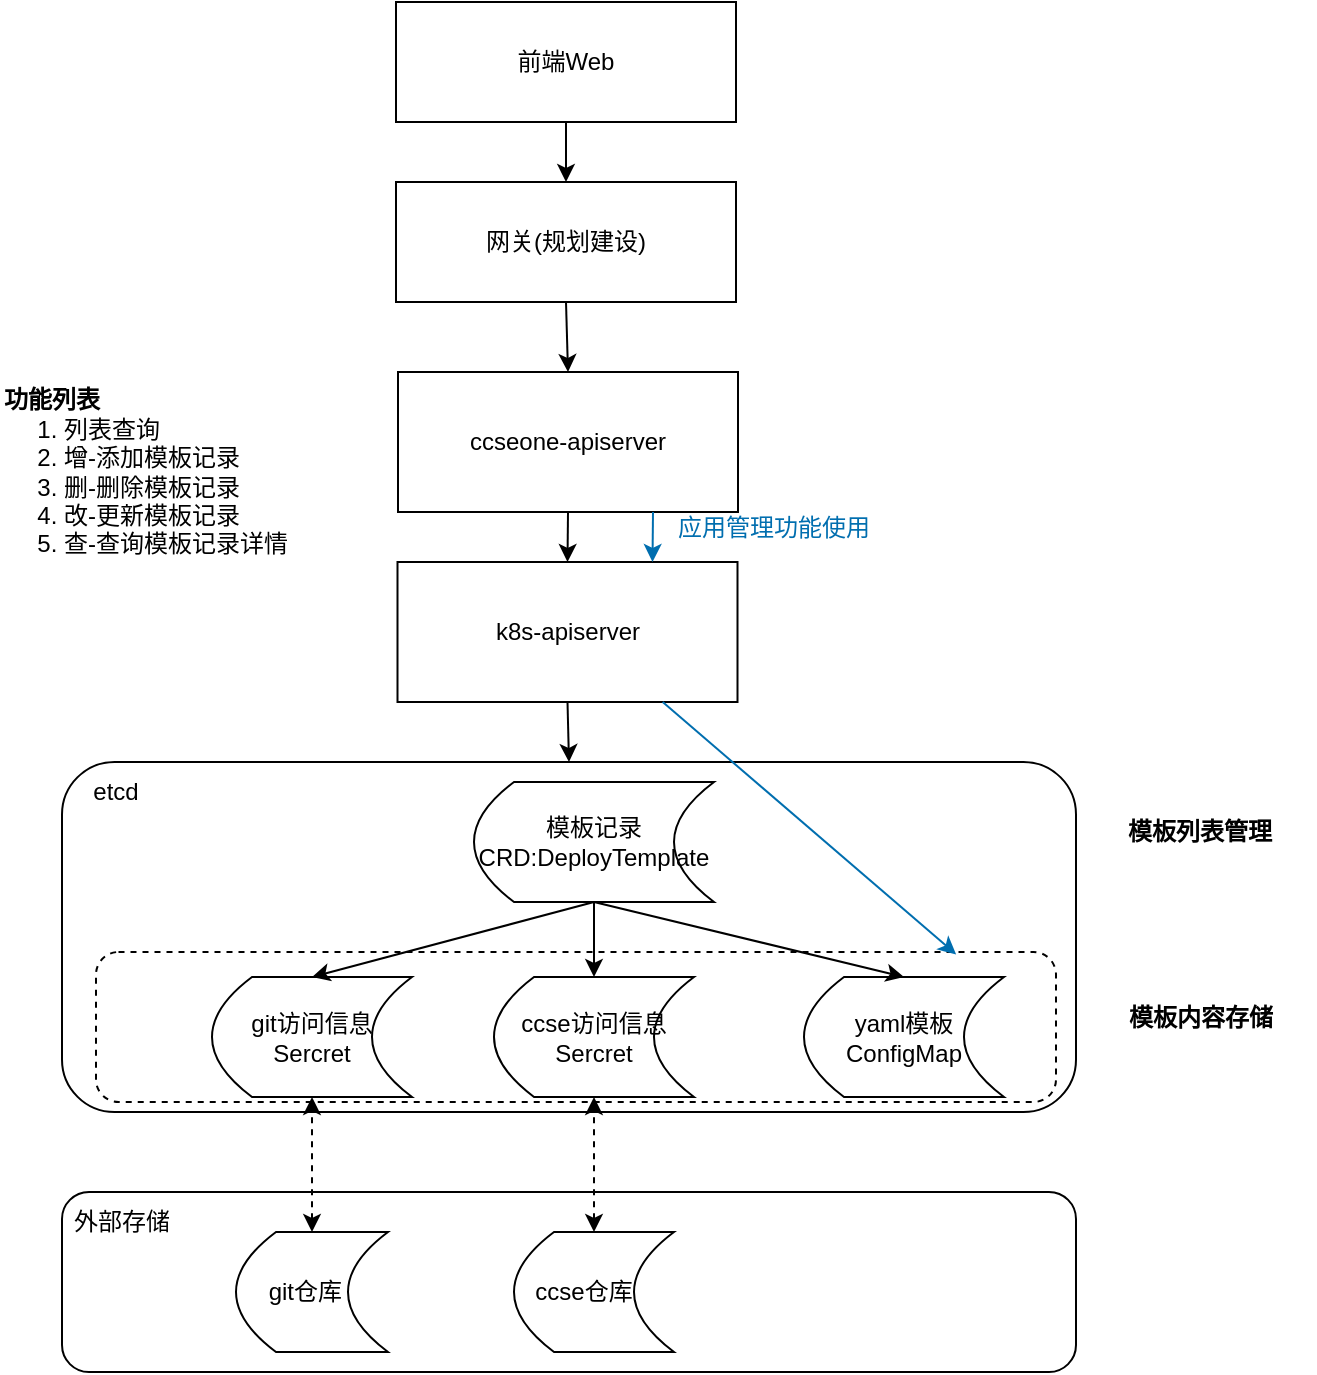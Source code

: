 <mxfile version="21.1.3" type="github" pages="3">
  <diagram name="架构图" id="E0g1ZqwYHowU_4yn6cGF">
    <mxGraphModel dx="1434" dy="796" grid="1" gridSize="10" guides="1" tooltips="1" connect="1" arrows="1" fold="1" page="1" pageScale="1" pageWidth="827" pageHeight="1169" math="0" shadow="0">
      <root>
        <mxCell id="0" />
        <mxCell id="1" parent="0" />
        <mxCell id="hE5bcP7linxt11mcylhy-17" value="" style="group" parent="1" vertex="1" connectable="0">
          <mxGeometry x="98" y="490" width="510" height="175" as="geometry" />
        </mxCell>
        <mxCell id="hE5bcP7linxt11mcylhy-1" value="" style="rounded=1;whiteSpace=wrap;html=1;" parent="hE5bcP7linxt11mcylhy-17" vertex="1">
          <mxGeometry x="3" width="507" height="175" as="geometry" />
        </mxCell>
        <mxCell id="eG9YE2jHVaPAKkpKIC-C-3" value="" style="rounded=1;whiteSpace=wrap;html=1;dashed=1;" parent="hE5bcP7linxt11mcylhy-17" vertex="1">
          <mxGeometry x="20" y="95" width="480" height="75" as="geometry" />
        </mxCell>
        <mxCell id="hE5bcP7linxt11mcylhy-2" value="模板记录&lt;br&gt;CRD:DeployTemplate" style="shape=dataStorage;whiteSpace=wrap;html=1;fixedSize=1;" parent="hE5bcP7linxt11mcylhy-17" vertex="1">
          <mxGeometry x="209" y="10" width="120" height="60" as="geometry" />
        </mxCell>
        <mxCell id="hE5bcP7linxt11mcylhy-3" value="yaml模板&lt;br&gt;ConfigMap" style="shape=dataStorage;whiteSpace=wrap;html=1;fixedSize=1;" parent="hE5bcP7linxt11mcylhy-17" vertex="1">
          <mxGeometry x="374" y="107.5" width="100" height="60" as="geometry" />
        </mxCell>
        <mxCell id="hE5bcP7linxt11mcylhy-4" value="git访问信息&lt;br&gt;Sercret" style="shape=dataStorage;whiteSpace=wrap;html=1;fixedSize=1;" parent="hE5bcP7linxt11mcylhy-17" vertex="1">
          <mxGeometry x="78" y="107.5" width="100" height="60" as="geometry" />
        </mxCell>
        <mxCell id="hE5bcP7linxt11mcylhy-5" value="ccse访问信息&lt;br&gt;Sercret" style="shape=dataStorage;whiteSpace=wrap;html=1;fixedSize=1;" parent="hE5bcP7linxt11mcylhy-17" vertex="1">
          <mxGeometry x="219" y="107.5" width="100" height="60" as="geometry" />
        </mxCell>
        <mxCell id="hE5bcP7linxt11mcylhy-7" value="" style="endArrow=classic;html=1;rounded=0;entryX=0.5;entryY=0;entryDx=0;entryDy=0;exitX=0.5;exitY=1;exitDx=0;exitDy=0;" parent="hE5bcP7linxt11mcylhy-17" source="hE5bcP7linxt11mcylhy-2" target="hE5bcP7linxt11mcylhy-3" edge="1">
          <mxGeometry width="50" height="50" relative="1" as="geometry">
            <mxPoint x="231" y="257.5" as="sourcePoint" />
            <mxPoint x="281" y="207.5" as="targetPoint" />
          </mxGeometry>
        </mxCell>
        <mxCell id="hE5bcP7linxt11mcylhy-8" value="" style="endArrow=classic;html=1;rounded=0;exitX=0.5;exitY=1;exitDx=0;exitDy=0;entryX=0.5;entryY=0;entryDx=0;entryDy=0;" parent="hE5bcP7linxt11mcylhy-17" source="hE5bcP7linxt11mcylhy-2" target="hE5bcP7linxt11mcylhy-4" edge="1">
          <mxGeometry width="50" height="50" relative="1" as="geometry">
            <mxPoint x="251" y="267.5" as="sourcePoint" />
            <mxPoint x="301" y="217.5" as="targetPoint" />
          </mxGeometry>
        </mxCell>
        <mxCell id="hE5bcP7linxt11mcylhy-9" value="" style="endArrow=classic;html=1;rounded=0;exitX=0.5;exitY=1;exitDx=0;exitDy=0;entryX=0.5;entryY=0;entryDx=0;entryDy=0;" parent="hE5bcP7linxt11mcylhy-17" source="hE5bcP7linxt11mcylhy-2" target="hE5bcP7linxt11mcylhy-5" edge="1">
          <mxGeometry width="50" height="50" relative="1" as="geometry">
            <mxPoint x="351" y="337.5" as="sourcePoint" />
            <mxPoint x="401" y="287.5" as="targetPoint" />
          </mxGeometry>
        </mxCell>
        <mxCell id="hE5bcP7linxt11mcylhy-10" value="etcd" style="text;html=1;strokeColor=none;fillColor=none;align=center;verticalAlign=middle;whiteSpace=wrap;rounded=0;" parent="hE5bcP7linxt11mcylhy-17" vertex="1">
          <mxGeometry width="60" height="30" as="geometry" />
        </mxCell>
        <mxCell id="hE5bcP7linxt11mcylhy-12" value="" style="rounded=1;whiteSpace=wrap;html=1;" parent="1" vertex="1">
          <mxGeometry x="101" y="705" width="507" height="90" as="geometry" />
        </mxCell>
        <mxCell id="c_deNWQHqqzMUfUIY97Z-2" value="网关(规划建设)" style="rounded=0;whiteSpace=wrap;html=1;" parent="1" vertex="1">
          <mxGeometry x="268" y="200" width="170" height="60" as="geometry" />
        </mxCell>
        <mxCell id="c_deNWQHqqzMUfUIY97Z-3" value="ccseone-apiserver" style="rounded=0;whiteSpace=wrap;html=1;" parent="1" vertex="1">
          <mxGeometry x="269" y="295" width="170" height="70" as="geometry" />
        </mxCell>
        <mxCell id="c_deNWQHqqzMUfUIY97Z-5" value="ccse仓库&amp;nbsp; &amp;nbsp;" style="shape=dataStorage;whiteSpace=wrap;html=1;fixedSize=1;" parent="1" vertex="1">
          <mxGeometry x="327" y="725" width="80" height="60" as="geometry" />
        </mxCell>
        <mxCell id="c_deNWQHqqzMUfUIY97Z-6" value="git仓库&amp;nbsp;&amp;nbsp;" style="shape=dataStorage;whiteSpace=wrap;html=1;fixedSize=1;" parent="1" vertex="1">
          <mxGeometry x="188" y="725" width="76" height="60" as="geometry" />
        </mxCell>
        <mxCell id="c_deNWQHqqzMUfUIY97Z-9" value="" style="endArrow=classic;html=1;rounded=0;exitX=0.5;exitY=1;exitDx=0;exitDy=0;entryX=0.5;entryY=0;entryDx=0;entryDy=0;" parent="1" source="c_deNWQHqqzMUfUIY97Z-3" target="c_deNWQHqqzMUfUIY97Z-15" edge="1">
          <mxGeometry width="50" height="50" relative="1" as="geometry">
            <mxPoint x="299.75" y="460" as="sourcePoint" />
            <mxPoint x="357.25" y="440" as="targetPoint" />
          </mxGeometry>
        </mxCell>
        <mxCell id="c_deNWQHqqzMUfUIY97Z-10" value="" style="endArrow=classic;html=1;rounded=0;exitX=0.5;exitY=1;exitDx=0;exitDy=0;entryX=0.5;entryY=0;entryDx=0;entryDy=0;" parent="1" source="c_deNWQHqqzMUfUIY97Z-2" target="c_deNWQHqqzMUfUIY97Z-3" edge="1">
          <mxGeometry width="50" height="50" relative="1" as="geometry">
            <mxPoint x="709.75" y="300" as="sourcePoint" />
            <mxPoint x="759.75" y="250" as="targetPoint" />
          </mxGeometry>
        </mxCell>
        <mxCell id="c_deNWQHqqzMUfUIY97Z-11" value="&lt;b&gt;功能列表&lt;/b&gt;&lt;br&gt;&amp;nbsp; &amp;nbsp; &amp;nbsp;1. 列表查询&lt;br&gt;&amp;nbsp; &amp;nbsp; &amp;nbsp;2.&amp;nbsp;增-添加模板记录&lt;br&gt;&amp;nbsp; &amp;nbsp; &amp;nbsp;3.&amp;nbsp;删-删除模板记录&lt;br&gt;&amp;nbsp; &amp;nbsp; &amp;nbsp;4.&amp;nbsp;改-更新模板记录&lt;br&gt;&amp;nbsp; &amp;nbsp; &amp;nbsp;5.&amp;nbsp;查-查询模板记录详情" style="text;html=1;strokeColor=none;fillColor=none;align=left;verticalAlign=middle;whiteSpace=wrap;rounded=0;" parent="1" vertex="1">
          <mxGeometry x="70" y="295" width="180" height="100" as="geometry" />
        </mxCell>
        <mxCell id="c_deNWQHqqzMUfUIY97Z-12" value="&lt;b&gt;模板内容存储&lt;br&gt;&lt;/b&gt;" style="text;html=1;strokeColor=none;fillColor=none;align=center;verticalAlign=middle;whiteSpace=wrap;rounded=0;" parent="1" vertex="1">
          <mxGeometry x="612.5" y="610" width="115" height="15" as="geometry" />
        </mxCell>
        <mxCell id="c_deNWQHqqzMUfUIY97Z-13" value="&lt;b&gt;模板列表管理&lt;/b&gt;" style="text;html=1;strokeColor=none;fillColor=none;align=center;verticalAlign=middle;whiteSpace=wrap;rounded=0;" parent="1" vertex="1">
          <mxGeometry x="630" y="510" width="80" height="30" as="geometry" />
        </mxCell>
        <mxCell id="c_deNWQHqqzMUfUIY97Z-15" value="k8s-apiserver" style="rounded=0;whiteSpace=wrap;html=1;" parent="1" vertex="1">
          <mxGeometry x="268.75" y="390" width="170" height="70" as="geometry" />
        </mxCell>
        <mxCell id="c_deNWQHqqzMUfUIY97Z-21" value="前端Web" style="rounded=0;whiteSpace=wrap;html=1;" parent="1" vertex="1">
          <mxGeometry x="268" y="110" width="170" height="60" as="geometry" />
        </mxCell>
        <mxCell id="c_deNWQHqqzMUfUIY97Z-22" value="" style="endArrow=classic;html=1;rounded=0;exitX=0.5;exitY=1;exitDx=0;exitDy=0;" parent="1" source="c_deNWQHqqzMUfUIY97Z-21" target="c_deNWQHqqzMUfUIY97Z-2" edge="1">
          <mxGeometry width="50" height="50" relative="1" as="geometry">
            <mxPoint x="770" y="300" as="sourcePoint" />
            <mxPoint x="820" y="250" as="targetPoint" />
          </mxGeometry>
        </mxCell>
        <mxCell id="hE5bcP7linxt11mcylhy-6" value="" style="endArrow=classic;html=1;rounded=0;exitX=0.5;exitY=1;exitDx=0;exitDy=0;entryX=0.5;entryY=0;entryDx=0;entryDy=0;" parent="1" source="c_deNWQHqqzMUfUIY97Z-15" target="hE5bcP7linxt11mcylhy-1" edge="1">
          <mxGeometry width="50" height="50" relative="1" as="geometry">
            <mxPoint x="540" y="500" as="sourcePoint" />
            <mxPoint x="590" y="450" as="targetPoint" />
          </mxGeometry>
        </mxCell>
        <mxCell id="hE5bcP7linxt11mcylhy-11" value="外部存储" style="text;html=1;strokeColor=none;fillColor=none;align=center;verticalAlign=middle;whiteSpace=wrap;rounded=0;" parent="1" vertex="1">
          <mxGeometry x="101" y="705" width="60" height="30" as="geometry" />
        </mxCell>
        <mxCell id="hE5bcP7linxt11mcylhy-15" value="" style="endArrow=classic;startArrow=classic;html=1;rounded=0;entryX=0.5;entryY=1;entryDx=0;entryDy=0;exitX=0.5;exitY=0;exitDx=0;exitDy=0;dashed=1;" parent="1" source="c_deNWQHqqzMUfUIY97Z-6" target="hE5bcP7linxt11mcylhy-4" edge="1">
          <mxGeometry width="50" height="50" relative="1" as="geometry">
            <mxPoint x="238" y="745" as="sourcePoint" />
            <mxPoint x="288" y="695" as="targetPoint" />
          </mxGeometry>
        </mxCell>
        <mxCell id="hE5bcP7linxt11mcylhy-16" value="" style="endArrow=classic;startArrow=classic;html=1;rounded=0;entryX=0.5;entryY=1;entryDx=0;entryDy=0;dashed=1;" parent="1" source="c_deNWQHqqzMUfUIY97Z-5" target="hE5bcP7linxt11mcylhy-5" edge="1">
          <mxGeometry width="50" height="50" relative="1" as="geometry">
            <mxPoint x="236" y="755" as="sourcePoint" />
            <mxPoint x="236" y="678" as="targetPoint" />
          </mxGeometry>
        </mxCell>
        <mxCell id="eG9YE2jHVaPAKkpKIC-C-7" value="" style="endArrow=classic;html=1;rounded=0;exitX=0.75;exitY=1;exitDx=0;exitDy=0;entryX=0.75;entryY=0;entryDx=0;entryDy=0;fillColor=#1ba1e2;strokeColor=#006EAF;" parent="1" source="c_deNWQHqqzMUfUIY97Z-3" target="c_deNWQHqqzMUfUIY97Z-15" edge="1">
          <mxGeometry width="50" height="50" relative="1" as="geometry">
            <mxPoint x="540" y="420" as="sourcePoint" />
            <mxPoint x="590" y="370" as="targetPoint" />
          </mxGeometry>
        </mxCell>
        <mxCell id="eG9YE2jHVaPAKkpKIC-C-8" value="" style="endArrow=classic;html=1;rounded=0;exitX=0.78;exitY=1;exitDx=0;exitDy=0;entryX=0.896;entryY=0.016;entryDx=0;entryDy=0;entryPerimeter=0;exitPerimeter=0;fillColor=#1ba1e2;strokeColor=#006EAF;" parent="1" source="c_deNWQHqqzMUfUIY97Z-15" target="eG9YE2jHVaPAKkpKIC-C-3" edge="1">
          <mxGeometry width="50" height="50" relative="1" as="geometry">
            <mxPoint x="407" y="375" as="sourcePoint" />
            <mxPoint x="480" y="590" as="targetPoint" />
          </mxGeometry>
        </mxCell>
        <mxCell id="eG9YE2jHVaPAKkpKIC-C-9" value="&lt;font color=&quot;#006eaf&quot;&gt;应用管理功能使用&lt;/font&gt;" style="text;html=1;strokeColor=none;fillColor=none;align=center;verticalAlign=middle;whiteSpace=wrap;rounded=0;" parent="1" vertex="1">
          <mxGeometry x="407" y="365" width="100" height="15" as="geometry" />
        </mxCell>
      </root>
    </mxGraphModel>
  </diagram>
  <diagram name="架构图(old)" id="uyhx2x-wslxru45c0nKZ">
    <mxGraphModel dx="1434" dy="796" grid="1" gridSize="10" guides="1" tooltips="1" connect="1" arrows="1" fold="1" page="1" pageScale="1" pageWidth="827" pageHeight="1169" math="0" shadow="0">
      <root>
        <mxCell id="0" />
        <mxCell id="1" parent="0" />
        <mxCell id="yIxE9zjbwi3bGgeXcrSg-10" value="" style="rounded=0;whiteSpace=wrap;html=1;" parent="1" vertex="1">
          <mxGeometry x="325" y="580" width="320" height="100" as="geometry" />
        </mxCell>
        <mxCell id="yIxE9zjbwi3bGgeXcrSg-1" value="前端Web" style="rounded=0;whiteSpace=wrap;html=1;" parent="1" vertex="1">
          <mxGeometry x="285" y="230" width="170" height="60" as="geometry" />
        </mxCell>
        <mxCell id="yIxE9zjbwi3bGgeXcrSg-2" value="ccseone-apiserver" style="rounded=0;whiteSpace=wrap;html=1;" parent="1" vertex="1">
          <mxGeometry x="285" y="430" width="170" height="70" as="geometry" />
        </mxCell>
        <mxCell id="yIxE9zjbwi3bGgeXcrSg-3" value="&lt;p style=&quot;background-color: rgb(255, 255, 255); color: rgb(8, 8, 8);&quot;&gt;&lt;font size=&quot;1&quot; style=&quot;&quot; face=&quot;Helvetica&quot;&gt;&lt;b style=&quot;font-size: 13px;&quot;&gt;K8s Secret资源&lt;br&gt;&lt;/b&gt;&lt;/font&gt;&lt;b style=&quot;font-family: Helvetica; white-space: normal; font-size: 13px;&quot;&gt;(etcd)&lt;/b&gt;&lt;/p&gt;" style="shape=cylinder3;whiteSpace=wrap;html=1;boundedLbl=1;backgroundOutline=1;size=15;" parent="1" vertex="1">
          <mxGeometry x="125" y="600" width="115" height="70" as="geometry" />
        </mxCell>
        <mxCell id="yIxE9zjbwi3bGgeXcrSg-7" value="ccse仓库&lt;br style=&quot;border-color: var(--border-color);&quot;&gt;(文件前置写入)" style="shape=dataStorage;whiteSpace=wrap;html=1;fixedSize=1;" parent="1" vertex="1">
          <mxGeometry x="335" y="600" width="80" height="60" as="geometry" />
        </mxCell>
        <mxCell id="yIxE9zjbwi3bGgeXcrSg-8" value="git仓库&lt;br&gt;(文件前置写入)" style="shape=dataStorage;whiteSpace=wrap;html=1;fixedSize=1;" parent="1" vertex="1">
          <mxGeometry x="439" y="600" width="76" height="60" as="geometry" />
        </mxCell>
        <mxCell id="yIxE9zjbwi3bGgeXcrSg-9" value="yaml模板&lt;br&gt;(同时写入)" style="shape=dataStorage;whiteSpace=wrap;html=1;fixedSize=1;" parent="1" vertex="1">
          <mxGeometry x="535" y="600" width="80" height="60" as="geometry" />
        </mxCell>
        <mxCell id="yIxE9zjbwi3bGgeXcrSg-11" value="" style="endArrow=classic;html=1;rounded=0;exitX=0.5;exitY=1;exitDx=0;exitDy=0;entryX=0.5;entryY=0;entryDx=0;entryDy=0;" parent="1" source="yIxE9zjbwi3bGgeXcrSg-2" target="yIxE9zjbwi3bGgeXcrSg-10" edge="1">
          <mxGeometry width="50" height="50" relative="1" as="geometry">
            <mxPoint x="425" y="570" as="sourcePoint" />
            <mxPoint x="475" y="520" as="targetPoint" />
          </mxGeometry>
        </mxCell>
        <mxCell id="yIxE9zjbwi3bGgeXcrSg-12" value="" style="endArrow=classic;html=1;rounded=0;exitX=0.5;exitY=1;exitDx=0;exitDy=0;entryX=0.5;entryY=0;entryDx=0;entryDy=0;entryPerimeter=0;" parent="1" source="yIxE9zjbwi3bGgeXcrSg-2" target="yIxE9zjbwi3bGgeXcrSg-3" edge="1">
          <mxGeometry width="50" height="50" relative="1" as="geometry">
            <mxPoint x="125" y="620" as="sourcePoint" />
            <mxPoint x="175" y="570" as="targetPoint" />
          </mxGeometry>
        </mxCell>
        <mxCell id="yIxE9zjbwi3bGgeXcrSg-13" value="" style="endArrow=classic;html=1;rounded=0;exitX=0.5;exitY=1;exitDx=0;exitDy=0;entryX=0.5;entryY=0;entryDx=0;entryDy=0;" parent="1" source="yIxE9zjbwi3bGgeXcrSg-1" target="yIxE9zjbwi3bGgeXcrSg-2" edge="1">
          <mxGeometry width="50" height="50" relative="1" as="geometry">
            <mxPoint x="535" y="460" as="sourcePoint" />
            <mxPoint x="585" y="410" as="targetPoint" />
          </mxGeometry>
        </mxCell>
        <mxCell id="yIxE9zjbwi3bGgeXcrSg-15" value="" style="rounded=0;whiteSpace=wrap;html=1;" parent="1" vertex="1">
          <mxGeometry x="1085" y="720" width="490" height="100" as="geometry" />
        </mxCell>
        <mxCell id="yIxE9zjbwi3bGgeXcrSg-16" value="ccse网关" style="rounded=0;whiteSpace=wrap;html=1;" parent="1" vertex="1">
          <mxGeometry x="1060" y="330" width="170" height="60" as="geometry" />
        </mxCell>
        <mxCell id="yIxE9zjbwi3bGgeXcrSg-17" value="cso-template-store-server" style="rounded=0;whiteSpace=wrap;html=1;" parent="1" vertex="1">
          <mxGeometry x="1060" y="430" width="170" height="70" as="geometry" />
        </mxCell>
        <mxCell id="yIxE9zjbwi3bGgeXcrSg-18" value="etcd" style="shape=cylinder3;whiteSpace=wrap;html=1;boundedLbl=1;backgroundOutline=1;size=15;" parent="1" vertex="1">
          <mxGeometry x="907.5" y="730" width="100" height="60" as="geometry" />
        </mxCell>
        <mxCell id="yIxE9zjbwi3bGgeXcrSg-19" value="ccse仓库&lt;br style=&quot;border-color: var(--border-color);&quot;&gt;(人工前置写入)" style="shape=dataStorage;whiteSpace=wrap;html=1;fixedSize=1;" parent="1" vertex="1">
          <mxGeometry x="1095" y="740" width="110" height="60" as="geometry" />
        </mxCell>
        <mxCell id="yIxE9zjbwi3bGgeXcrSg-20" value="&lt;font style=&quot;font-size: 8px;&quot;&gt;git仓库&lt;br&gt;(人工前置写入)&lt;/font&gt;" style="shape=dataStorage;whiteSpace=wrap;html=1;fixedSize=1;" parent="1" vertex="1">
          <mxGeometry x="1235" y="740" width="116" height="60" as="geometry" />
        </mxCell>
        <mxCell id="yIxE9zjbwi3bGgeXcrSg-21" value="k8s&amp;nbsp;configmap&lt;br&gt;(程序写入)" style="shape=dataStorage;whiteSpace=wrap;html=1;fixedSize=1;" parent="1" vertex="1">
          <mxGeometry x="1395" y="740" width="130" height="60" as="geometry" />
        </mxCell>
        <mxCell id="yIxE9zjbwi3bGgeXcrSg-24" value="" style="endArrow=classic;html=1;rounded=0;exitX=0.5;exitY=1;exitDx=0;exitDy=0;entryX=0.5;entryY=0;entryDx=0;entryDy=0;" parent="1" source="yIxE9zjbwi3bGgeXcrSg-16" target="yIxE9zjbwi3bGgeXcrSg-17" edge="1">
          <mxGeometry width="50" height="50" relative="1" as="geometry">
            <mxPoint x="1310" y="460" as="sourcePoint" />
            <mxPoint x="1360" y="410" as="targetPoint" />
          </mxGeometry>
        </mxCell>
        <mxCell id="yIxE9zjbwi3bGgeXcrSg-26" value="前端Web" style="rounded=0;whiteSpace=wrap;html=1;" parent="1" vertex="1">
          <mxGeometry x="1060" y="230" width="170" height="60" as="geometry" />
        </mxCell>
        <mxCell id="yIxE9zjbwi3bGgeXcrSg-27" value="" style="endArrow=classic;html=1;rounded=0;exitX=0.5;exitY=1;exitDx=0;exitDy=0;entryX=0.5;entryY=0;entryDx=0;entryDy=0;" parent="1" source="yIxE9zjbwi3bGgeXcrSg-26" target="yIxE9zjbwi3bGgeXcrSg-16" edge="1">
          <mxGeometry width="50" height="50" relative="1" as="geometry">
            <mxPoint x="1355" y="320" as="sourcePoint" />
            <mxPoint x="1405" y="270" as="targetPoint" />
          </mxGeometry>
        </mxCell>
        <mxCell id="yIxE9zjbwi3bGgeXcrSg-29" value="cso-k8s-proxy-server" style="rounded=0;whiteSpace=wrap;html=1;" parent="1" vertex="1">
          <mxGeometry x="1390" y="570" width="135" height="60" as="geometry" />
        </mxCell>
        <mxCell id="yIxE9zjbwi3bGgeXcrSg-30" value="" style="endArrow=classic;html=1;rounded=0;exitX=0.5;exitY=1;exitDx=0;exitDy=0;entryX=0.5;entryY=0;entryDx=0;entryDy=0;" parent="1" source="yIxE9zjbwi3bGgeXcrSg-17" target="yIxE9zjbwi3bGgeXcrSg-29" edge="1">
          <mxGeometry width="50" height="50" relative="1" as="geometry">
            <mxPoint x="1415" y="460" as="sourcePoint" />
            <mxPoint x="1465" y="410" as="targetPoint" />
          </mxGeometry>
        </mxCell>
        <mxCell id="yIxE9zjbwi3bGgeXcrSg-31" value="cso-etcd-server" style="rounded=0;whiteSpace=wrap;html=1;" parent="1" vertex="1">
          <mxGeometry x="890" y="580" width="135" height="60" as="geometry" />
        </mxCell>
        <mxCell id="yIxE9zjbwi3bGgeXcrSg-32" value="" style="endArrow=classic;html=1;rounded=0;exitX=0.5;exitY=1;exitDx=0;exitDy=0;entryX=0.5;entryY=0;entryDx=0;entryDy=0;" parent="1" source="yIxE9zjbwi3bGgeXcrSg-17" target="yIxE9zjbwi3bGgeXcrSg-31" edge="1">
          <mxGeometry width="50" height="50" relative="1" as="geometry">
            <mxPoint x="1165" y="580" as="sourcePoint" />
            <mxPoint x="1215" y="530" as="targetPoint" />
          </mxGeometry>
        </mxCell>
        <mxCell id="yIxE9zjbwi3bGgeXcrSg-33" value="" style="endArrow=classic;html=1;rounded=0;exitX=0.5;exitY=1;exitDx=0;exitDy=0;" parent="1" source="yIxE9zjbwi3bGgeXcrSg-31" target="yIxE9zjbwi3bGgeXcrSg-18" edge="1">
          <mxGeometry width="50" height="50" relative="1" as="geometry">
            <mxPoint x="955" y="650" as="sourcePoint" />
            <mxPoint x="1135" y="600" as="targetPoint" />
          </mxGeometry>
        </mxCell>
        <mxCell id="yIxE9zjbwi3bGgeXcrSg-34" value="" style="endArrow=classic;html=1;rounded=0;exitX=0.5;exitY=1;exitDx=0;exitDy=0;" parent="1" source="yIxE9zjbwi3bGgeXcrSg-29" target="yIxE9zjbwi3bGgeXcrSg-21" edge="1">
          <mxGeometry width="50" height="50" relative="1" as="geometry">
            <mxPoint x="1505" y="710" as="sourcePoint" />
            <mxPoint x="1555" y="660" as="targetPoint" />
          </mxGeometry>
        </mxCell>
        <mxCell id="mgay1MvkQbT2-cJ4uoct-1" value="" style="endArrow=none;dashed=1;html=1;rounded=0;" parent="1" edge="1">
          <mxGeometry width="50" height="50" relative="1" as="geometry">
            <mxPoint x="826" y="750" as="sourcePoint" />
            <mxPoint x="826" y="220" as="targetPoint" />
          </mxGeometry>
        </mxCell>
        <mxCell id="3hzOguXRqXLjZCRekDQa-1" value="&lt;b&gt;功能列表&lt;/b&gt;&lt;br&gt;&amp;nbsp; &amp;nbsp; &amp;nbsp;1. 列表查询&lt;br&gt;&amp;nbsp; &amp;nbsp; &amp;nbsp;2.&amp;nbsp;增-添加模板记录&lt;br&gt;&amp;nbsp; &amp;nbsp; &amp;nbsp;3.&amp;nbsp;删-删除模板记录&lt;br&gt;&amp;nbsp; &amp;nbsp; &amp;nbsp;4.&amp;nbsp;改-更新模板记录&lt;br&gt;&amp;nbsp; &amp;nbsp; &amp;nbsp;5.&amp;nbsp;查-查询模板记录详情" style="text;html=1;strokeColor=none;fillColor=none;align=left;verticalAlign=middle;whiteSpace=wrap;rounded=0;" parent="1" vertex="1">
          <mxGeometry x="105" y="700" width="180" height="100" as="geometry" />
        </mxCell>
        <mxCell id="3hzOguXRqXLjZCRekDQa-2" value="&lt;b&gt;模板内容存储&lt;/b&gt;" style="text;html=1;strokeColor=none;fillColor=none;align=center;verticalAlign=middle;whiteSpace=wrap;rounded=0;" parent="1" vertex="1">
          <mxGeometry x="570" y="555" width="115" height="15" as="geometry" />
        </mxCell>
        <mxCell id="3hzOguXRqXLjZCRekDQa-3" value="&lt;b&gt;模板列表管理&lt;/b&gt;" style="text;html=1;strokeColor=none;fillColor=none;align=center;verticalAlign=middle;whiteSpace=wrap;rounded=0;" parent="1" vertex="1">
          <mxGeometry x="90" y="570" width="80" height="30" as="geometry" />
        </mxCell>
      </root>
    </mxGraphModel>
  </diagram>
  <diagram id="8z1E_9yZZO4hlozyLaGG" name="第 3 页">
    <mxGraphModel dx="1687" dy="936" grid="1" gridSize="10" guides="1" tooltips="1" connect="1" arrows="1" fold="1" page="1" pageScale="1" pageWidth="827" pageHeight="1169" math="0" shadow="0">
      <root>
        <mxCell id="0" />
        <mxCell id="1" parent="0" />
        <mxCell id="B_VEsr46_rmW3FO9OK5_-2" value="V5VPN" style="rounded=0;whiteSpace=wrap;html=1;" vertex="1" parent="1">
          <mxGeometry x="270" y="460" width="120" height="60" as="geometry" />
        </mxCell>
        <mxCell id="B_VEsr46_rmW3FO9OK5_-3" value="xshell" style="rounded=0;whiteSpace=wrap;html=1;" vertex="1" parent="1">
          <mxGeometry x="540" y="700" width="120" height="60" as="geometry" />
        </mxCell>
        <mxCell id="B_VEsr46_rmW3FO9OK5_-4" value="小组研发&amp;amp;测试环境" style="rounded=0;whiteSpace=wrap;html=1;" vertex="1" parent="1">
          <mxGeometry x="720" y="400" width="120" height="60" as="geometry" />
        </mxCell>
        <mxCell id="B_VEsr46_rmW3FO9OK5_-5" value="生产环境" style="rounded=0;whiteSpace=wrap;html=1;" vertex="1" parent="1">
          <mxGeometry x="720" y="525" width="120" height="60" as="geometry" />
        </mxCell>
        <mxCell id="B_VEsr46_rmW3FO9OK5_-6" value="启明星辰网关&lt;br&gt;4A平台" style="rounded=0;whiteSpace=wrap;html=1;" vertex="1" parent="1">
          <mxGeometry x="530" y="460" width="120" height="60" as="geometry" />
        </mxCell>
        <mxCell id="B_VEsr46_rmW3FO9OK5_-8" value="" style="endArrow=classic;html=1;rounded=0;exitX=1;exitY=0.5;exitDx=0;exitDy=0;entryX=0;entryY=0.5;entryDx=0;entryDy=0;" edge="1" parent="1" source="B_VEsr46_rmW3FO9OK5_-2" target="B_VEsr46_rmW3FO9OK5_-6">
          <mxGeometry width="50" height="50" relative="1" as="geometry">
            <mxPoint x="470" y="670" as="sourcePoint" />
            <mxPoint x="520" y="620" as="targetPoint" />
          </mxGeometry>
        </mxCell>
        <mxCell id="B_VEsr46_rmW3FO9OK5_-9" value="" style="endArrow=classic;html=1;rounded=0;exitX=1;exitY=0.5;exitDx=0;exitDy=0;entryX=0;entryY=0.5;entryDx=0;entryDy=0;" edge="1" parent="1" source="B_VEsr46_rmW3FO9OK5_-6" target="B_VEsr46_rmW3FO9OK5_-4">
          <mxGeometry width="50" height="50" relative="1" as="geometry">
            <mxPoint x="700" y="650" as="sourcePoint" />
            <mxPoint x="750" y="600" as="targetPoint" />
          </mxGeometry>
        </mxCell>
        <mxCell id="B_VEsr46_rmW3FO9OK5_-10" value="" style="endArrow=classic;html=1;rounded=0;exitX=1;exitY=0.5;exitDx=0;exitDy=0;entryX=0;entryY=0.5;entryDx=0;entryDy=0;" edge="1" parent="1" source="B_VEsr46_rmW3FO9OK5_-6" target="B_VEsr46_rmW3FO9OK5_-5">
          <mxGeometry width="50" height="50" relative="1" as="geometry">
            <mxPoint x="790" y="710" as="sourcePoint" />
            <mxPoint x="840" y="660" as="targetPoint" />
          </mxGeometry>
        </mxCell>
        <mxCell id="B_VEsr46_rmW3FO9OK5_-11" value="Proxifier" style="rounded=0;whiteSpace=wrap;html=1;" vertex="1" parent="1">
          <mxGeometry x="20" y="700" width="120" height="60" as="geometry" />
        </mxCell>
        <mxCell id="B_VEsr46_rmW3FO9OK5_-12" value="云电脑" style="rounded=0;whiteSpace=wrap;html=1;" vertex="1" parent="1">
          <mxGeometry x="20" y="460" width="120" height="60" as="geometry" />
        </mxCell>
        <mxCell id="B_VEsr46_rmW3FO9OK5_-13" value="" style="endArrow=classic;html=1;rounded=0;exitX=1;exitY=0.5;exitDx=0;exitDy=0;entryX=0;entryY=0.5;entryDx=0;entryDy=0;" edge="1" parent="1" source="B_VEsr46_rmW3FO9OK5_-12" target="B_VEsr46_rmW3FO9OK5_-2">
          <mxGeometry width="50" height="50" relative="1" as="geometry">
            <mxPoint x="290" y="690" as="sourcePoint" />
            <mxPoint x="340" y="640" as="targetPoint" />
          </mxGeometry>
        </mxCell>
        <mxCell id="B_VEsr46_rmW3FO9OK5_-14" value="" style="endArrow=classic;html=1;rounded=0;entryX=0;entryY=0.5;entryDx=0;entryDy=0;exitX=1;exitY=0.5;exitDx=0;exitDy=0;" edge="1" parent="1" source="B_VEsr46_rmW3FO9OK5_-11" target="B_VEsr46_rmW3FO9OK5_-3">
          <mxGeometry width="50" height="50" relative="1" as="geometry">
            <mxPoint x="230" y="750" as="sourcePoint" />
            <mxPoint x="280" y="700" as="targetPoint" />
          </mxGeometry>
        </mxCell>
        <mxCell id="B_VEsr46_rmW3FO9OK5_-15" value="" style="endArrow=classic;html=1;rounded=0;exitX=0.5;exitY=1;exitDx=0;exitDy=0;entryX=0.5;entryY=0;entryDx=0;entryDy=0;" edge="1" parent="1" source="B_VEsr46_rmW3FO9OK5_-12" target="B_VEsr46_rmW3FO9OK5_-11">
          <mxGeometry width="50" height="50" relative="1" as="geometry">
            <mxPoint x="210" y="670" as="sourcePoint" />
            <mxPoint x="260" y="620" as="targetPoint" />
          </mxGeometry>
        </mxCell>
        <mxCell id="B_VEsr46_rmW3FO9OK5_-16" value="" style="endArrow=classic;html=1;rounded=0;entryX=0.564;entryY=0.988;entryDx=0;entryDy=0;entryPerimeter=0;exitX=0.5;exitY=0;exitDx=0;exitDy=0;" edge="1" parent="1" source="B_VEsr46_rmW3FO9OK5_-3" target="B_VEsr46_rmW3FO9OK5_-6">
          <mxGeometry width="50" height="50" relative="1" as="geometry">
            <mxPoint x="600" y="670" as="sourcePoint" />
            <mxPoint x="650" y="620" as="targetPoint" />
          </mxGeometry>
        </mxCell>
        <mxCell id="B_VEsr46_rmW3FO9OK5_-19" value="小组文档MinDoc" style="rounded=0;whiteSpace=wrap;html=1;" vertex="1" parent="1">
          <mxGeometry x="940" y="400" width="120" height="60" as="geometry" />
        </mxCell>
        <mxCell id="B_VEsr46_rmW3FO9OK5_-20" value="" style="endArrow=classic;html=1;rounded=0;exitX=1;exitY=0.5;exitDx=0;exitDy=0;entryX=0;entryY=0.5;entryDx=0;entryDy=0;" edge="1" parent="1" source="B_VEsr46_rmW3FO9OK5_-4" target="B_VEsr46_rmW3FO9OK5_-19">
          <mxGeometry width="50" height="50" relative="1" as="geometry">
            <mxPoint x="980" y="620" as="sourcePoint" />
            <mxPoint x="1030" y="570" as="targetPoint" />
          </mxGeometry>
        </mxCell>
      </root>
    </mxGraphModel>
  </diagram>
</mxfile>
